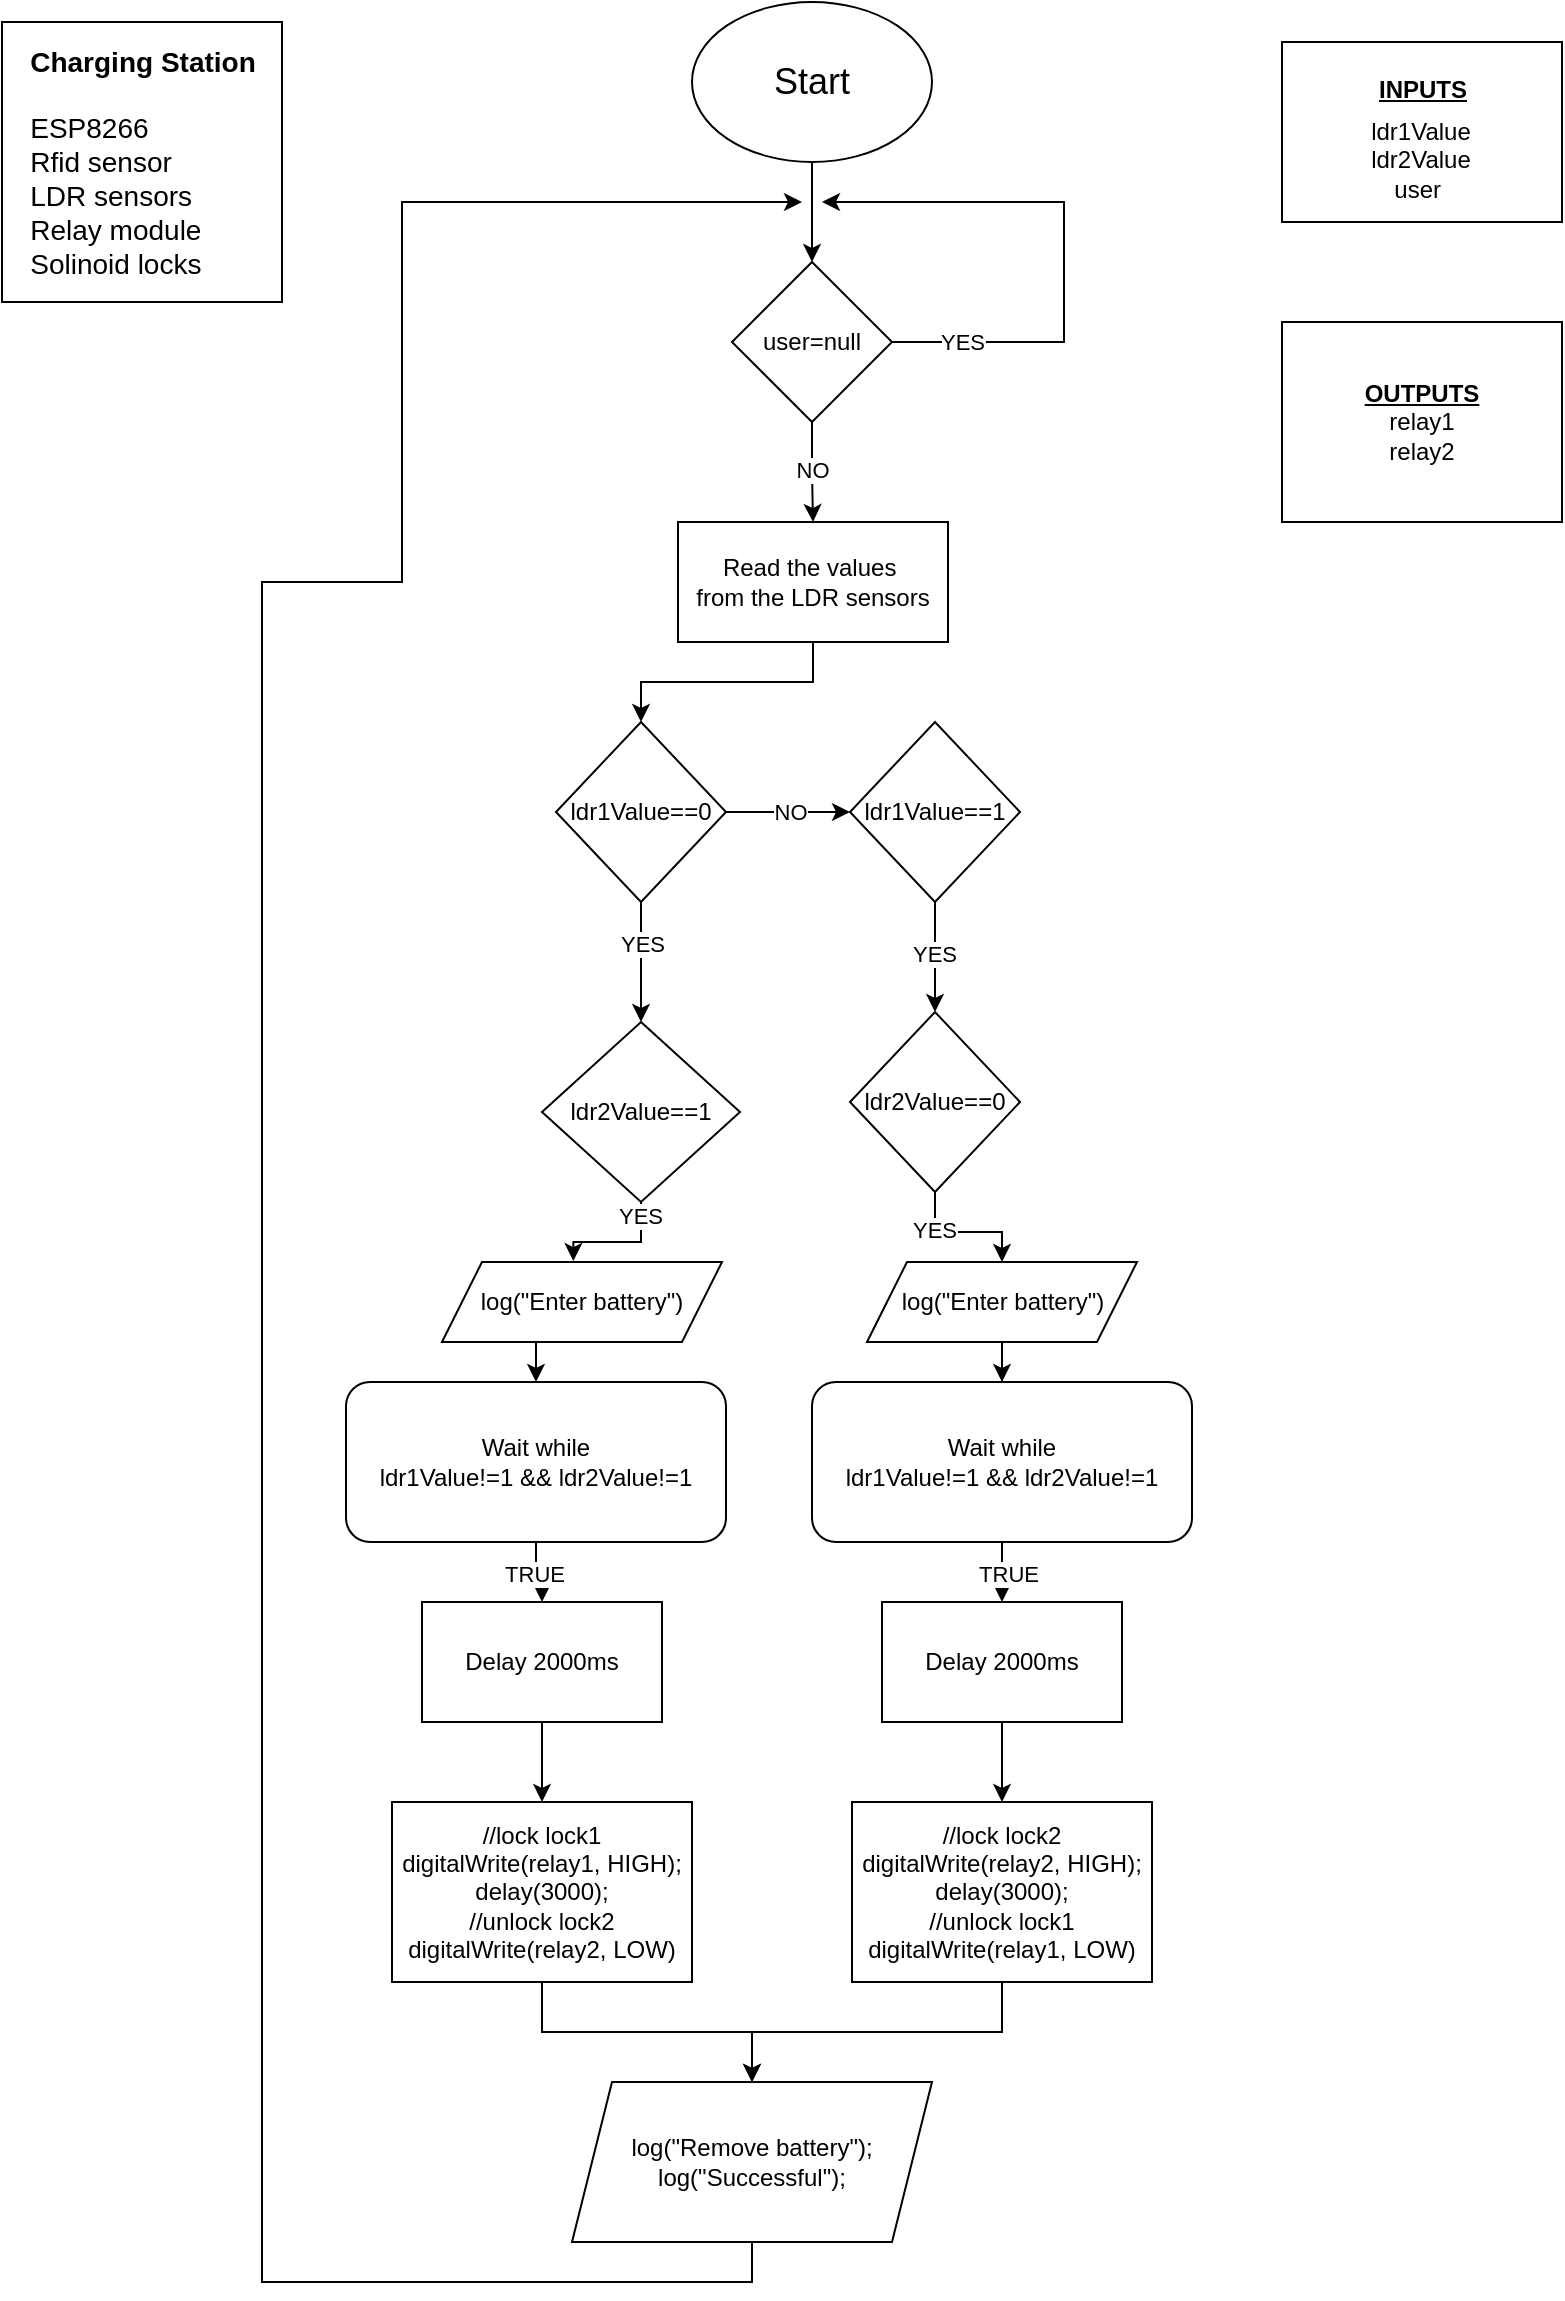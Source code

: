 <mxfile version="24.4.8" type="github">
  <diagram name="Page-1" id="43o2aBCTZ-WKAKQ6CT5l">
    <mxGraphModel dx="636" dy="352" grid="1" gridSize="10" guides="1" tooltips="1" connect="1" arrows="1" fold="1" page="1" pageScale="1" pageWidth="850" pageHeight="1100" math="0" shadow="0">
      <root>
        <mxCell id="0" />
        <mxCell id="1" parent="0" />
        <mxCell id="2Hi7SS-M1Z5Wv8tHG_KO-17" style="edgeStyle=orthogonalEdgeStyle;rounded=0;orthogonalLoop=1;jettySize=auto;html=1;exitX=0.5;exitY=1;exitDx=0;exitDy=0;entryX=0.5;entryY=0;entryDx=0;entryDy=0;" edge="1" parent="1" source="2Hi7SS-M1Z5Wv8tHG_KO-3" target="2Hi7SS-M1Z5Wv8tHG_KO-14">
          <mxGeometry relative="1" as="geometry" />
        </mxCell>
        <mxCell id="2Hi7SS-M1Z5Wv8tHG_KO-3" value="&lt;font style=&quot;font-size: 18px;&quot;&gt;Start&lt;/font&gt;" style="ellipse;whiteSpace=wrap;html=1;" vertex="1" parent="1">
          <mxGeometry x="365" y="20" width="120" height="80" as="geometry" />
        </mxCell>
        <mxCell id="2Hi7SS-M1Z5Wv8tHG_KO-9" value="" style="group" vertex="1" connectable="0" parent="1">
          <mxGeometry x="660" y="40" width="140" height="90" as="geometry" />
        </mxCell>
        <mxCell id="2Hi7SS-M1Z5Wv8tHG_KO-5" value="" style="rounded=0;whiteSpace=wrap;html=1;" vertex="1" parent="2Hi7SS-M1Z5Wv8tHG_KO-9">
          <mxGeometry width="140" height="90" as="geometry" />
        </mxCell>
        <mxCell id="2Hi7SS-M1Z5Wv8tHG_KO-7" value="&lt;u&gt;&lt;b&gt;INPUTS&lt;/b&gt;&lt;/u&gt;" style="text;html=1;align=center;verticalAlign=middle;whiteSpace=wrap;rounded=0;" vertex="1" parent="2Hi7SS-M1Z5Wv8tHG_KO-9">
          <mxGeometry x="46.667" y="13.846" width="46.667" height="20.769" as="geometry" />
        </mxCell>
        <mxCell id="2Hi7SS-M1Z5Wv8tHG_KO-8" value="ldr1Value&lt;div&gt;&lt;div&gt;ldr2Value&lt;/div&gt;&lt;/div&gt;&lt;div&gt;user&amp;nbsp;&lt;/div&gt;" style="text;html=1;align=center;verticalAlign=middle;whiteSpace=wrap;rounded=0;" vertex="1" parent="2Hi7SS-M1Z5Wv8tHG_KO-9">
          <mxGeometry x="38.33" y="40" width="63.33" height="38.46" as="geometry" />
        </mxCell>
        <mxCell id="2Hi7SS-M1Z5Wv8tHG_KO-22" style="edgeStyle=orthogonalEdgeStyle;rounded=0;orthogonalLoop=1;jettySize=auto;html=1;exitX=0.5;exitY=1;exitDx=0;exitDy=0;entryX=0.5;entryY=0;entryDx=0;entryDy=0;" edge="1" parent="1" source="2Hi7SS-M1Z5Wv8tHG_KO-11" target="2Hi7SS-M1Z5Wv8tHG_KO-21">
          <mxGeometry relative="1" as="geometry">
            <Array as="points">
              <mxPoint x="425" y="360" />
              <mxPoint x="340" y="360" />
            </Array>
          </mxGeometry>
        </mxCell>
        <mxCell id="2Hi7SS-M1Z5Wv8tHG_KO-11" value="Read the values&amp;nbsp;&lt;div&gt;from the LDR sensors&lt;/div&gt;" style="rounded=0;whiteSpace=wrap;html=1;" vertex="1" parent="1">
          <mxGeometry x="358" y="280" width="135" height="60" as="geometry" />
        </mxCell>
        <mxCell id="2Hi7SS-M1Z5Wv8tHG_KO-15" style="edgeStyle=orthogonalEdgeStyle;rounded=0;orthogonalLoop=1;jettySize=auto;html=1;" edge="1" parent="1" source="2Hi7SS-M1Z5Wv8tHG_KO-14" target="2Hi7SS-M1Z5Wv8tHG_KO-11">
          <mxGeometry relative="1" as="geometry" />
        </mxCell>
        <mxCell id="2Hi7SS-M1Z5Wv8tHG_KO-16" value="NO" style="edgeLabel;html=1;align=center;verticalAlign=middle;resizable=0;points=[];" vertex="1" connectable="0" parent="2Hi7SS-M1Z5Wv8tHG_KO-15">
          <mxGeometry x="-0.05" y="-3" relative="1" as="geometry">
            <mxPoint x="3" as="offset" />
          </mxGeometry>
        </mxCell>
        <mxCell id="2Hi7SS-M1Z5Wv8tHG_KO-19" style="edgeStyle=orthogonalEdgeStyle;rounded=0;orthogonalLoop=1;jettySize=auto;html=1;" edge="1" parent="1" source="2Hi7SS-M1Z5Wv8tHG_KO-14">
          <mxGeometry relative="1" as="geometry">
            <mxPoint x="430" y="120" as="targetPoint" />
            <Array as="points">
              <mxPoint x="551" y="190" />
              <mxPoint x="551" y="120" />
              <mxPoint x="530" y="120" />
            </Array>
          </mxGeometry>
        </mxCell>
        <mxCell id="2Hi7SS-M1Z5Wv8tHG_KO-20" value="YES" style="edgeLabel;html=1;align=center;verticalAlign=middle;resizable=0;points=[];" vertex="1" connectable="0" parent="2Hi7SS-M1Z5Wv8tHG_KO-19">
          <mxGeometry x="-0.061" y="2" relative="1" as="geometry">
            <mxPoint x="-49" y="44" as="offset" />
          </mxGeometry>
        </mxCell>
        <mxCell id="2Hi7SS-M1Z5Wv8tHG_KO-14" value="user=null" style="rhombus;whiteSpace=wrap;html=1;" vertex="1" parent="1">
          <mxGeometry x="385" y="150" width="80" height="80" as="geometry" />
        </mxCell>
        <mxCell id="2Hi7SS-M1Z5Wv8tHG_KO-24" value="" style="edgeStyle=orthogonalEdgeStyle;rounded=0;orthogonalLoop=1;jettySize=auto;html=1;" edge="1" parent="1" source="2Hi7SS-M1Z5Wv8tHG_KO-21" target="2Hi7SS-M1Z5Wv8tHG_KO-23">
          <mxGeometry relative="1" as="geometry" />
        </mxCell>
        <mxCell id="2Hi7SS-M1Z5Wv8tHG_KO-25" value="YES" style="edgeLabel;html=1;align=center;verticalAlign=middle;resizable=0;points=[];" vertex="1" connectable="0" parent="2Hi7SS-M1Z5Wv8tHG_KO-24">
          <mxGeometry x="-0.556" y="1" relative="1" as="geometry">
            <mxPoint x="-1" y="7" as="offset" />
          </mxGeometry>
        </mxCell>
        <mxCell id="2Hi7SS-M1Z5Wv8tHG_KO-27" value="" style="edgeStyle=orthogonalEdgeStyle;rounded=0;orthogonalLoop=1;jettySize=auto;html=1;entryX=0;entryY=0.5;entryDx=0;entryDy=0;" edge="1" parent="1" source="2Hi7SS-M1Z5Wv8tHG_KO-21" target="2Hi7SS-M1Z5Wv8tHG_KO-26">
          <mxGeometry relative="1" as="geometry">
            <mxPoint x="434" y="425" as="targetPoint" />
          </mxGeometry>
        </mxCell>
        <mxCell id="2Hi7SS-M1Z5Wv8tHG_KO-28" value="NO" style="edgeLabel;html=1;align=center;verticalAlign=middle;resizable=0;points=[];" vertex="1" connectable="0" parent="2Hi7SS-M1Z5Wv8tHG_KO-27">
          <mxGeometry x="0.069" y="1" relative="1" as="geometry">
            <mxPoint x="-1" y="1" as="offset" />
          </mxGeometry>
        </mxCell>
        <mxCell id="2Hi7SS-M1Z5Wv8tHG_KO-21" value="ldr1Value==0" style="rhombus;whiteSpace=wrap;html=1;" vertex="1" parent="1">
          <mxGeometry x="297" y="380" width="85" height="90" as="geometry" />
        </mxCell>
        <mxCell id="2Hi7SS-M1Z5Wv8tHG_KO-23" value="ldr2Value==1" style="rhombus;whiteSpace=wrap;html=1;" vertex="1" parent="1">
          <mxGeometry x="290" y="530" width="99" height="90" as="geometry" />
        </mxCell>
        <mxCell id="2Hi7SS-M1Z5Wv8tHG_KO-30" value="" style="edgeStyle=orthogonalEdgeStyle;rounded=0;orthogonalLoop=1;jettySize=auto;html=1;" edge="1" parent="1" source="2Hi7SS-M1Z5Wv8tHG_KO-26" target="2Hi7SS-M1Z5Wv8tHG_KO-29">
          <mxGeometry relative="1" as="geometry" />
        </mxCell>
        <mxCell id="2Hi7SS-M1Z5Wv8tHG_KO-31" value="YES" style="edgeLabel;html=1;align=center;verticalAlign=middle;resizable=0;points=[];" vertex="1" connectable="0" parent="2Hi7SS-M1Z5Wv8tHG_KO-30">
          <mxGeometry x="-0.081" y="-1" relative="1" as="geometry">
            <mxPoint as="offset" />
          </mxGeometry>
        </mxCell>
        <mxCell id="2Hi7SS-M1Z5Wv8tHG_KO-26" value="ldr1Value==1" style="rhombus;whiteSpace=wrap;html=1;" vertex="1" parent="1">
          <mxGeometry x="444" y="380" width="85" height="90" as="geometry" />
        </mxCell>
        <mxCell id="2Hi7SS-M1Z5Wv8tHG_KO-46" style="edgeStyle=orthogonalEdgeStyle;rounded=0;orthogonalLoop=1;jettySize=auto;html=1;entryX=0.5;entryY=0;entryDx=0;entryDy=0;" edge="1" parent="1" source="2Hi7SS-M1Z5Wv8tHG_KO-64" target="2Hi7SS-M1Z5Wv8tHG_KO-44">
          <mxGeometry relative="1" as="geometry" />
        </mxCell>
        <mxCell id="2Hi7SS-M1Z5Wv8tHG_KO-29" value="ldr2Value==0" style="rhombus;whiteSpace=wrap;html=1;" vertex="1" parent="1">
          <mxGeometry x="444" y="525" width="85" height="90" as="geometry" />
        </mxCell>
        <mxCell id="2Hi7SS-M1Z5Wv8tHG_KO-41" style="edgeStyle=orthogonalEdgeStyle;rounded=0;orthogonalLoop=1;jettySize=auto;html=1;entryX=0.5;entryY=0;entryDx=0;entryDy=0;" edge="1" parent="1" source="2Hi7SS-M1Z5Wv8tHG_KO-35" target="2Hi7SS-M1Z5Wv8tHG_KO-43">
          <mxGeometry relative="1" as="geometry">
            <mxPoint x="425" y="830" as="targetPoint" />
          </mxGeometry>
        </mxCell>
        <mxCell id="2Hi7SS-M1Z5Wv8tHG_KO-42" value="TRUE" style="edgeLabel;html=1;align=center;verticalAlign=middle;resizable=0;points=[];" vertex="1" connectable="0" parent="2Hi7SS-M1Z5Wv8tHG_KO-41">
          <mxGeometry x="-0.059" y="-1" relative="1" as="geometry">
            <mxPoint as="offset" />
          </mxGeometry>
        </mxCell>
        <mxCell id="2Hi7SS-M1Z5Wv8tHG_KO-35" value="Wait while&lt;div&gt;ldr1Value!=1 &amp;amp;&amp;amp; ldr2Value!=1&lt;/div&gt;" style="rounded=1;whiteSpace=wrap;html=1;" vertex="1" parent="1">
          <mxGeometry x="192" y="710" width="190" height="80" as="geometry" />
        </mxCell>
        <mxCell id="2Hi7SS-M1Z5Wv8tHG_KO-51" style="edgeStyle=orthogonalEdgeStyle;rounded=0;orthogonalLoop=1;jettySize=auto;html=1;exitX=0.5;exitY=1;exitDx=0;exitDy=0;entryX=0.5;entryY=0;entryDx=0;entryDy=0;" edge="1" parent="1" source="2Hi7SS-M1Z5Wv8tHG_KO-43" target="2Hi7SS-M1Z5Wv8tHG_KO-50">
          <mxGeometry relative="1" as="geometry" />
        </mxCell>
        <mxCell id="2Hi7SS-M1Z5Wv8tHG_KO-43" value="Delay 2000ms" style="whiteSpace=wrap;html=1;" vertex="1" parent="1">
          <mxGeometry x="230" y="820" width="120" height="60" as="geometry" />
        </mxCell>
        <mxCell id="2Hi7SS-M1Z5Wv8tHG_KO-47" style="edgeStyle=orthogonalEdgeStyle;rounded=0;orthogonalLoop=1;jettySize=auto;html=1;entryX=0.5;entryY=0;entryDx=0;entryDy=0;" edge="1" parent="1" source="2Hi7SS-M1Z5Wv8tHG_KO-44" target="2Hi7SS-M1Z5Wv8tHG_KO-45">
          <mxGeometry relative="1" as="geometry" />
        </mxCell>
        <mxCell id="2Hi7SS-M1Z5Wv8tHG_KO-49" value="TRUE" style="edgeLabel;html=1;align=center;verticalAlign=middle;resizable=0;points=[];" vertex="1" connectable="0" parent="2Hi7SS-M1Z5Wv8tHG_KO-47">
          <mxGeometry x="-0.042" y="-3" relative="1" as="geometry">
            <mxPoint as="offset" />
          </mxGeometry>
        </mxCell>
        <mxCell id="2Hi7SS-M1Z5Wv8tHG_KO-44" value="Wait while&lt;div&gt;ldr1Value!=1 &amp;amp;&amp;amp; ldr2Value!=1&lt;/div&gt;" style="rounded=1;whiteSpace=wrap;html=1;" vertex="1" parent="1">
          <mxGeometry x="425" y="710" width="190" height="80" as="geometry" />
        </mxCell>
        <mxCell id="2Hi7SS-M1Z5Wv8tHG_KO-53" value="" style="edgeStyle=orthogonalEdgeStyle;rounded=0;orthogonalLoop=1;jettySize=auto;html=1;" edge="1" parent="1" source="2Hi7SS-M1Z5Wv8tHG_KO-45" target="2Hi7SS-M1Z5Wv8tHG_KO-52">
          <mxGeometry relative="1" as="geometry" />
        </mxCell>
        <mxCell id="2Hi7SS-M1Z5Wv8tHG_KO-45" value="Delay 2000ms" style="whiteSpace=wrap;html=1;" vertex="1" parent="1">
          <mxGeometry x="460" y="820" width="120" height="60" as="geometry" />
        </mxCell>
        <mxCell id="2Hi7SS-M1Z5Wv8tHG_KO-56" style="edgeStyle=orthogonalEdgeStyle;rounded=0;orthogonalLoop=1;jettySize=auto;html=1;exitX=0.5;exitY=1;exitDx=0;exitDy=0;entryX=0.5;entryY=0;entryDx=0;entryDy=0;" edge="1" parent="1" source="2Hi7SS-M1Z5Wv8tHG_KO-50" target="2Hi7SS-M1Z5Wv8tHG_KO-54">
          <mxGeometry relative="1" as="geometry" />
        </mxCell>
        <mxCell id="2Hi7SS-M1Z5Wv8tHG_KO-50" value="//lock lock1&lt;div&gt;digitalWrite(relay1, HIGH);&lt;/div&gt;&lt;div&gt;delay(3000);&lt;/div&gt;&lt;div&gt;//unlock lock2&lt;/div&gt;&lt;div&gt;digitalWrite(relay2, LOW)&lt;/div&gt;" style="whiteSpace=wrap;html=1;" vertex="1" parent="1">
          <mxGeometry x="215" y="920" width="150" height="90" as="geometry" />
        </mxCell>
        <mxCell id="2Hi7SS-M1Z5Wv8tHG_KO-55" style="edgeStyle=orthogonalEdgeStyle;rounded=0;orthogonalLoop=1;jettySize=auto;html=1;exitX=0.5;exitY=1;exitDx=0;exitDy=0;entryX=0.5;entryY=0;entryDx=0;entryDy=0;" edge="1" parent="1" source="2Hi7SS-M1Z5Wv8tHG_KO-52" target="2Hi7SS-M1Z5Wv8tHG_KO-54">
          <mxGeometry relative="1" as="geometry" />
        </mxCell>
        <mxCell id="2Hi7SS-M1Z5Wv8tHG_KO-52" value="//lock lock2&lt;div&gt;digitalWrite(relay2, HIGH);&lt;/div&gt;&lt;div&gt;delay(3000);&lt;/div&gt;&lt;div&gt;//unlock lock1&lt;/div&gt;&lt;div&gt;digitalWrite(relay1, LOW)&lt;/div&gt;" style="whiteSpace=wrap;html=1;" vertex="1" parent="1">
          <mxGeometry x="445" y="920" width="150" height="90" as="geometry" />
        </mxCell>
        <mxCell id="2Hi7SS-M1Z5Wv8tHG_KO-72" style="edgeStyle=orthogonalEdgeStyle;rounded=0;orthogonalLoop=1;jettySize=auto;html=1;exitX=0.5;exitY=1;exitDx=0;exitDy=0;" edge="1" parent="1" source="2Hi7SS-M1Z5Wv8tHG_KO-54">
          <mxGeometry relative="1" as="geometry">
            <mxPoint x="420" y="120" as="targetPoint" />
            <Array as="points">
              <mxPoint x="395" y="1160" />
              <mxPoint x="150" y="1160" />
              <mxPoint x="150" y="310" />
              <mxPoint x="220" y="310" />
            </Array>
          </mxGeometry>
        </mxCell>
        <mxCell id="2Hi7SS-M1Z5Wv8tHG_KO-54" value="log(&quot;Remove battery&quot;);&lt;div&gt;log(&quot;Successful&quot;);&lt;/div&gt;" style="shape=parallelogram;perimeter=parallelogramPerimeter;whiteSpace=wrap;html=1;fixedSize=1;" vertex="1" parent="1">
          <mxGeometry x="305" y="1060" width="180" height="80" as="geometry" />
        </mxCell>
        <mxCell id="2Hi7SS-M1Z5Wv8tHG_KO-58" value="" style="edgeStyle=orthogonalEdgeStyle;rounded=0;orthogonalLoop=1;jettySize=auto;html=1;exitX=0.5;exitY=1;exitDx=0;exitDy=0;entryX=0.469;entryY=-0.012;entryDx=0;entryDy=0;entryPerimeter=0;" edge="1" parent="1" source="2Hi7SS-M1Z5Wv8tHG_KO-23" target="2Hi7SS-M1Z5Wv8tHG_KO-57">
          <mxGeometry relative="1" as="geometry">
            <mxPoint x="340" y="620" as="sourcePoint" />
            <mxPoint x="281" y="719" as="targetPoint" />
          </mxGeometry>
        </mxCell>
        <mxCell id="2Hi7SS-M1Z5Wv8tHG_KO-59" value="YES" style="edgeLabel;html=1;align=center;verticalAlign=middle;resizable=0;points=[];" vertex="1" connectable="0" parent="2Hi7SS-M1Z5Wv8tHG_KO-58">
          <mxGeometry x="-0.783" y="-1" relative="1" as="geometry">
            <mxPoint as="offset" />
          </mxGeometry>
        </mxCell>
        <mxCell id="2Hi7SS-M1Z5Wv8tHG_KO-71" style="edgeStyle=orthogonalEdgeStyle;rounded=0;orthogonalLoop=1;jettySize=auto;html=1;exitX=0.5;exitY=1;exitDx=0;exitDy=0;entryX=0.5;entryY=0;entryDx=0;entryDy=0;" edge="1" parent="1" source="2Hi7SS-M1Z5Wv8tHG_KO-57" target="2Hi7SS-M1Z5Wv8tHG_KO-35">
          <mxGeometry relative="1" as="geometry" />
        </mxCell>
        <mxCell id="2Hi7SS-M1Z5Wv8tHG_KO-57" value="log(&quot;Enter battery&quot;)" style="shape=parallelogram;perimeter=parallelogramPerimeter;whiteSpace=wrap;html=1;fixedSize=1;" vertex="1" parent="1">
          <mxGeometry x="240" y="650" width="140" height="40" as="geometry" />
        </mxCell>
        <mxCell id="2Hi7SS-M1Z5Wv8tHG_KO-66" value="" style="edgeStyle=orthogonalEdgeStyle;rounded=0;orthogonalLoop=1;jettySize=auto;html=1;entryX=0.5;entryY=0;entryDx=0;entryDy=0;" edge="1" parent="1" source="2Hi7SS-M1Z5Wv8tHG_KO-29" target="2Hi7SS-M1Z5Wv8tHG_KO-64">
          <mxGeometry relative="1" as="geometry">
            <mxPoint x="486" y="615" as="sourcePoint" />
            <mxPoint x="520" y="730" as="targetPoint" />
          </mxGeometry>
        </mxCell>
        <mxCell id="2Hi7SS-M1Z5Wv8tHG_KO-67" value="YES" style="edgeLabel;html=1;align=center;verticalAlign=middle;resizable=0;points=[];" vertex="1" connectable="0" parent="2Hi7SS-M1Z5Wv8tHG_KO-66">
          <mxGeometry x="-0.453" y="-3" relative="1" as="geometry">
            <mxPoint x="2" as="offset" />
          </mxGeometry>
        </mxCell>
        <mxCell id="2Hi7SS-M1Z5Wv8tHG_KO-64" value="log(&quot;Enter battery&quot;)" style="shape=parallelogram;perimeter=parallelogramPerimeter;whiteSpace=wrap;html=1;fixedSize=1;" vertex="1" parent="1">
          <mxGeometry x="452.5" y="650" width="135" height="40" as="geometry" />
        </mxCell>
        <mxCell id="2Hi7SS-M1Z5Wv8tHG_KO-73" value="" style="group" vertex="1" connectable="0" parent="1">
          <mxGeometry x="660" y="180" width="140" height="100" as="geometry" />
        </mxCell>
        <mxCell id="2Hi7SS-M1Z5Wv8tHG_KO-32" value="" style="whiteSpace=wrap;html=1;" vertex="1" parent="2Hi7SS-M1Z5Wv8tHG_KO-73">
          <mxGeometry width="140" height="100" as="geometry" />
        </mxCell>
        <mxCell id="2Hi7SS-M1Z5Wv8tHG_KO-33" value="&lt;b&gt;&lt;u&gt;OUTPUTS&lt;/u&gt;&lt;/b&gt;&lt;div&gt;relay1&lt;/div&gt;&lt;div&gt;relay2&lt;/div&gt;" style="text;html=1;align=center;verticalAlign=middle;whiteSpace=wrap;rounded=0;" vertex="1" parent="2Hi7SS-M1Z5Wv8tHG_KO-73">
          <mxGeometry x="40" y="25" width="60" height="50" as="geometry" />
        </mxCell>
        <mxCell id="2Hi7SS-M1Z5Wv8tHG_KO-74" value="" style="whiteSpace=wrap;html=1;aspect=fixed;" vertex="1" parent="1">
          <mxGeometry x="20" y="30" width="140" height="140" as="geometry" />
        </mxCell>
        <mxCell id="2Hi7SS-M1Z5Wv8tHG_KO-75" value="&lt;b&gt;&lt;font style=&quot;font-size: 14px;&quot;&gt;Charging Station&lt;/font&gt;&lt;/b&gt;&lt;div&gt;&lt;span style=&quot;font-size: 14px;&quot;&gt;&lt;b&gt;&lt;br&gt;&lt;/b&gt;&lt;/span&gt;&lt;div style=&quot;font-size: 14px;&quot;&gt;&lt;div style=&quot;text-align: left;&quot;&gt;&lt;span style=&quot;text-wrap: wrap;&quot;&gt;ESP8266&lt;/span&gt;&lt;/div&gt;&lt;div style=&quot;text-align: left; text-wrap: wrap;&quot;&gt;Rfid sensor&lt;/div&gt;&lt;div style=&quot;text-align: left; text-wrap: wrap;&quot;&gt;LDR sensors&lt;/div&gt;&lt;div style=&quot;text-align: left; text-wrap: wrap;&quot;&gt;Relay module&lt;/div&gt;&lt;div style=&quot;text-align: left; text-wrap: wrap;&quot;&gt;Solinoid locks&lt;/div&gt;&lt;/div&gt;&lt;/div&gt;" style="text;html=1;align=center;verticalAlign=middle;resizable=0;points=[];autosize=1;strokeColor=none;fillColor=none;" vertex="1" parent="1">
          <mxGeometry x="20" y="35" width="140" height="130" as="geometry" />
        </mxCell>
      </root>
    </mxGraphModel>
  </diagram>
</mxfile>
